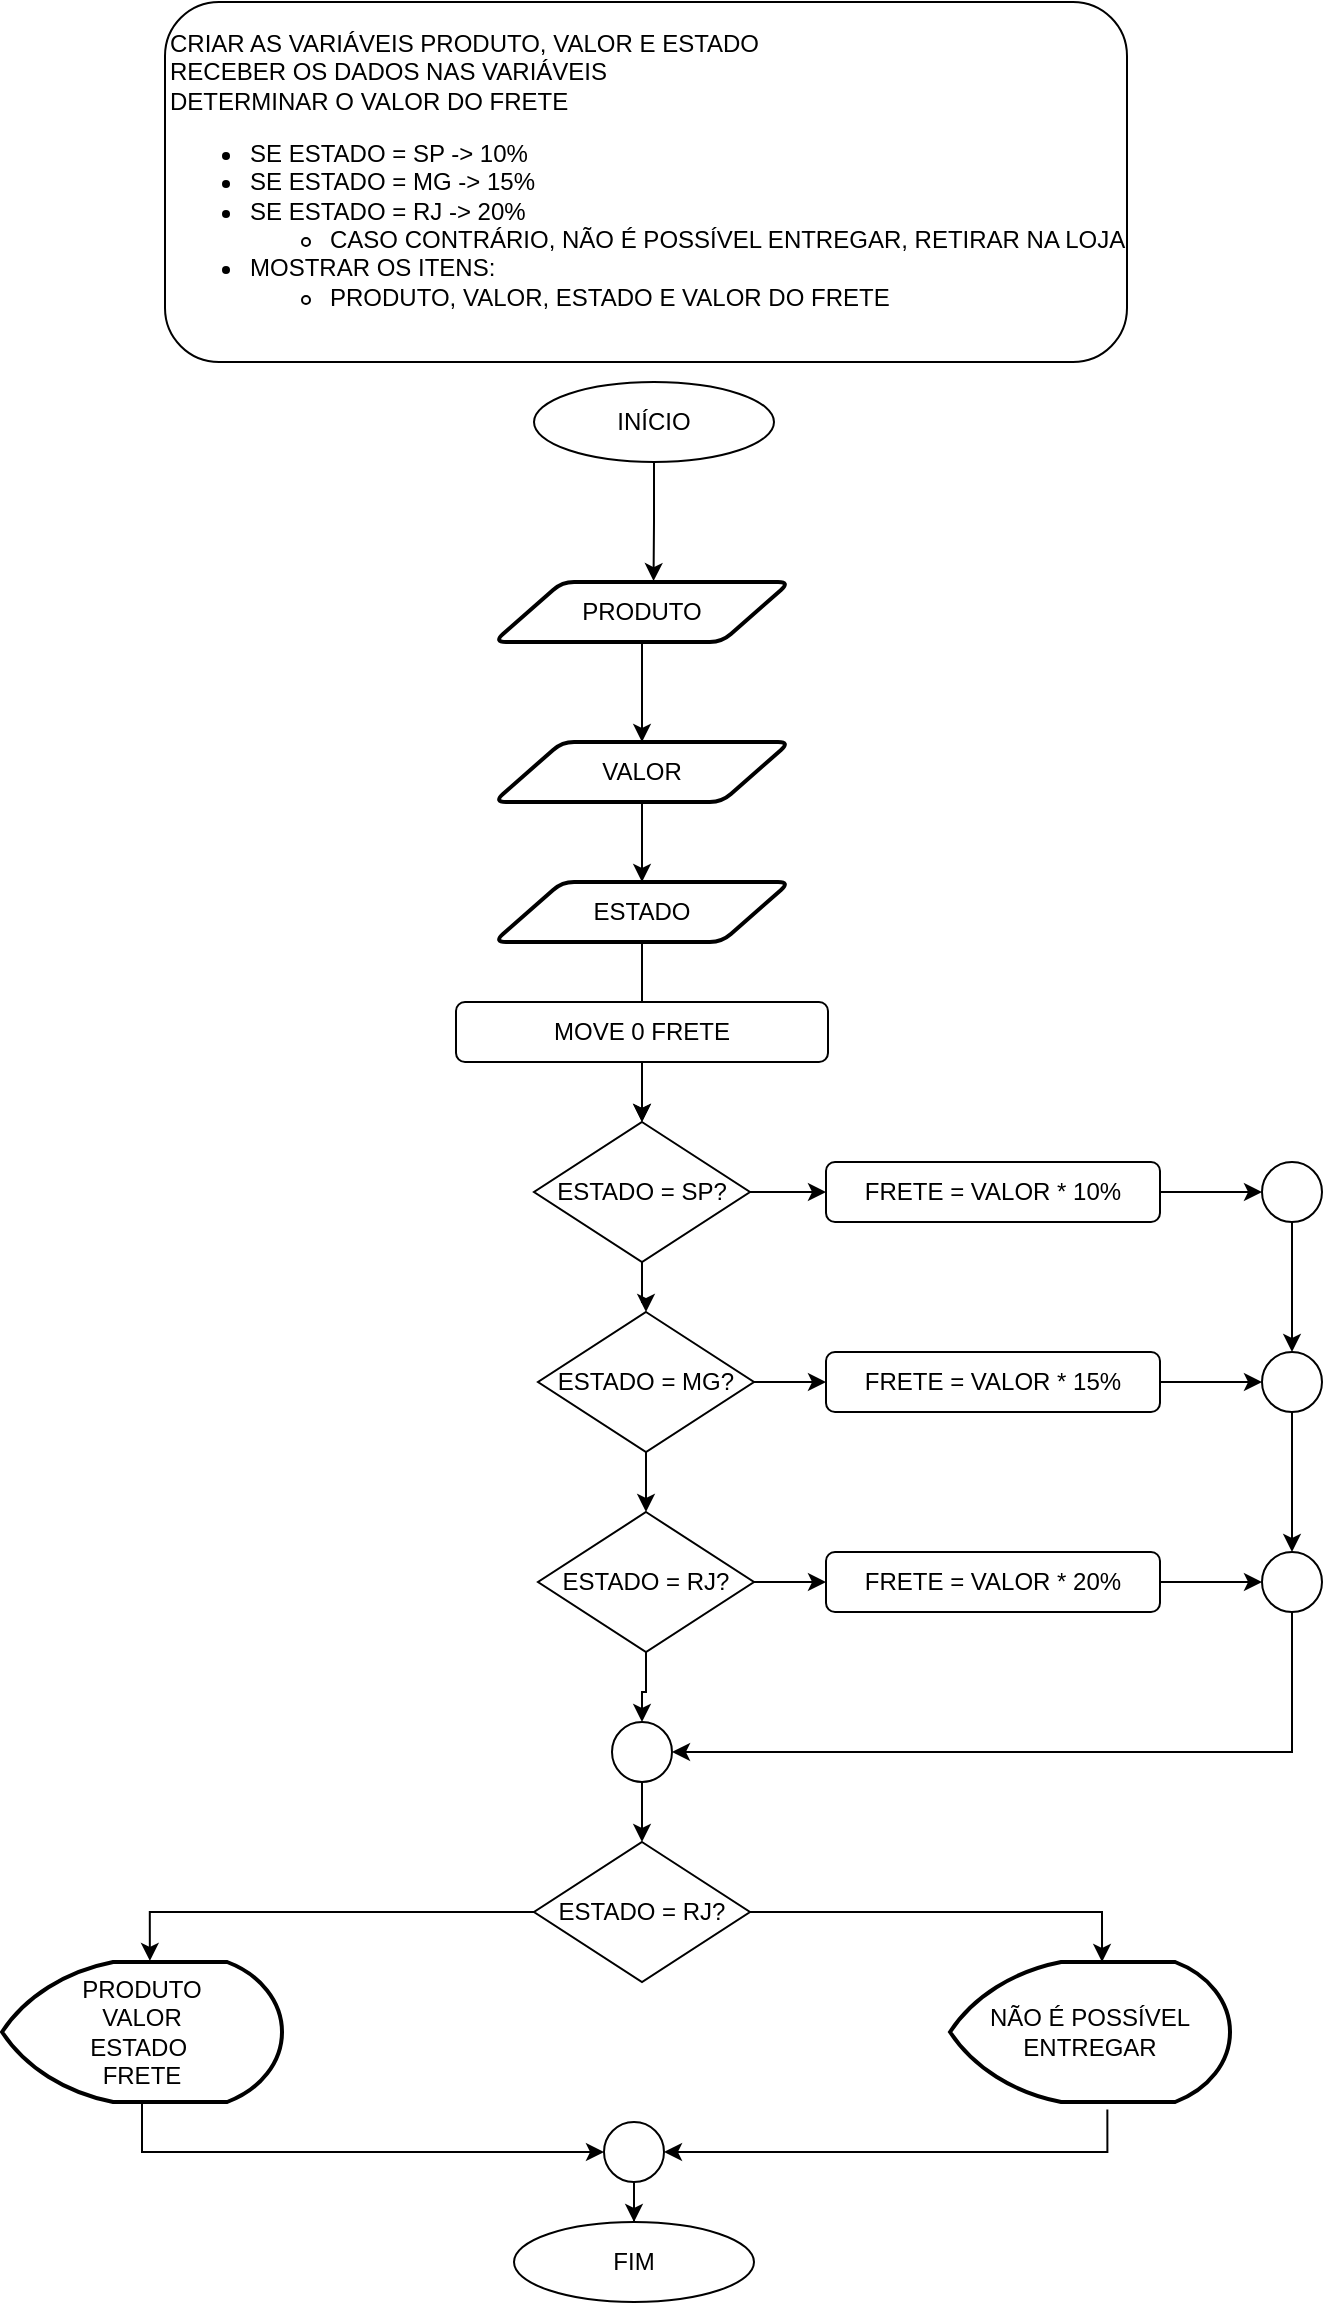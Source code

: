 <mxfile version="25.0.2">
  <diagram name="Página-1" id="ZO6OrSRdYTbqUF04YpJF">
    <mxGraphModel dx="1687" dy="984" grid="1" gridSize="10" guides="1" tooltips="1" connect="1" arrows="1" fold="1" page="1" pageScale="1" pageWidth="827" pageHeight="1169" math="0" shadow="0">
      <root>
        <mxCell id="0" />
        <mxCell id="1" parent="0" />
        <mxCell id="cl1IgAbXvulnULGIFVQT-33" value="" style="edgeStyle=orthogonalEdgeStyle;rounded=0;orthogonalLoop=1;jettySize=auto;html=1;entryX=0.539;entryY=-0.015;entryDx=0;entryDy=0;entryPerimeter=0;" edge="1" parent="1" source="rdkY3RSzwIZt0Yvgywsm-1" target="cl1IgAbXvulnULGIFVQT-1">
          <mxGeometry relative="1" as="geometry" />
        </mxCell>
        <mxCell id="rdkY3RSzwIZt0Yvgywsm-1" value="INÍCIO" style="ellipse;whiteSpace=wrap;html=1;" parent="1" vertex="1">
          <mxGeometry x="336" y="200" width="120" height="40" as="geometry" />
        </mxCell>
        <mxCell id="IKrL7wBLNmTFfv4xlvYs-5" value="&lt;span style=&quot;background-color: initial;&quot;&gt;CRIAR AS VARIÁVEIS PRODUTO, VALOR E ESTADO&lt;/span&gt;&lt;br&gt;&lt;span style=&quot;background-color: initial;&quot;&gt;RECEBER OS DADOS NAS VARIÁVEIS&lt;/span&gt;&lt;br&gt;&lt;span style=&quot;background-color: initial;&quot;&gt;DETERMINAR O VALOR DO FRETE&lt;/span&gt;&lt;br&gt;&lt;ul&gt;&lt;li&gt;SE ESTADO = SP -&amp;gt; 10%&lt;/li&gt;&lt;li&gt;SE ESTADO = MG -&amp;gt; 15%&lt;/li&gt;&lt;li&gt;SE ESTADO = RJ -&amp;gt; 20%&lt;/li&gt;&lt;ul&gt;&lt;li&gt;CASO CONTRÁRIO, NÃO É POSSÍVEL ENTREGAR, RETIRAR NA LOJA&lt;/li&gt;&lt;/ul&gt;&lt;li&gt;MOSTRAR OS ITENS:&lt;/li&gt;&lt;ul&gt;&lt;li&gt;PRODUTO, VALOR, ESTADO E VALOR DO FRETE&lt;/li&gt;&lt;/ul&gt;&lt;/ul&gt;" style="rounded=1;whiteSpace=wrap;html=1;align=left;" parent="1" vertex="1">
          <mxGeometry x="151.5" y="10" width="481" height="180" as="geometry" />
        </mxCell>
        <mxCell id="cl1IgAbXvulnULGIFVQT-41" value="" style="edgeStyle=orthogonalEdgeStyle;rounded=0;orthogonalLoop=1;jettySize=auto;html=1;" edge="1" parent="1" source="cl1IgAbXvulnULGIFVQT-1" target="cl1IgAbXvulnULGIFVQT-2">
          <mxGeometry relative="1" as="geometry" />
        </mxCell>
        <mxCell id="cl1IgAbXvulnULGIFVQT-1" value="PRODUTO" style="shape=parallelogram;html=1;strokeWidth=2;perimeter=parallelogramPerimeter;whiteSpace=wrap;rounded=1;arcSize=12;size=0.23;" vertex="1" parent="1">
          <mxGeometry x="316" y="300" width="148" height="30" as="geometry" />
        </mxCell>
        <mxCell id="cl1IgAbXvulnULGIFVQT-42" value="" style="edgeStyle=orthogonalEdgeStyle;rounded=0;orthogonalLoop=1;jettySize=auto;html=1;" edge="1" parent="1" source="cl1IgAbXvulnULGIFVQT-2" target="cl1IgAbXvulnULGIFVQT-3">
          <mxGeometry relative="1" as="geometry" />
        </mxCell>
        <mxCell id="cl1IgAbXvulnULGIFVQT-2" value="VALOR" style="shape=parallelogram;html=1;strokeWidth=2;perimeter=parallelogramPerimeter;whiteSpace=wrap;rounded=1;arcSize=12;size=0.23;" vertex="1" parent="1">
          <mxGeometry x="316" y="380" width="148" height="30" as="geometry" />
        </mxCell>
        <mxCell id="cl1IgAbXvulnULGIFVQT-43" value="" style="edgeStyle=orthogonalEdgeStyle;rounded=0;orthogonalLoop=1;jettySize=auto;html=1;" edge="1" parent="1" source="cl1IgAbXvulnULGIFVQT-3" target="cl1IgAbXvulnULGIFVQT-6">
          <mxGeometry relative="1" as="geometry" />
        </mxCell>
        <mxCell id="cl1IgAbXvulnULGIFVQT-3" value="ESTADO" style="shape=parallelogram;html=1;strokeWidth=2;perimeter=parallelogramPerimeter;whiteSpace=wrap;rounded=1;arcSize=12;size=0.23;" vertex="1" parent="1">
          <mxGeometry x="316" y="450" width="148" height="30" as="geometry" />
        </mxCell>
        <mxCell id="cl1IgAbXvulnULGIFVQT-17" value="" style="edgeStyle=orthogonalEdgeStyle;rounded=0;orthogonalLoop=1;jettySize=auto;html=1;" edge="1" parent="1" source="cl1IgAbXvulnULGIFVQT-5" target="cl1IgAbXvulnULGIFVQT-6">
          <mxGeometry relative="1" as="geometry" />
        </mxCell>
        <mxCell id="cl1IgAbXvulnULGIFVQT-5" value="MOVE 0 FRETE" style="rounded=1;whiteSpace=wrap;html=1;" vertex="1" parent="1">
          <mxGeometry x="297" y="510" width="186" height="30" as="geometry" />
        </mxCell>
        <mxCell id="cl1IgAbXvulnULGIFVQT-12" value="" style="edgeStyle=orthogonalEdgeStyle;rounded=0;orthogonalLoop=1;jettySize=auto;html=1;" edge="1" parent="1" source="cl1IgAbXvulnULGIFVQT-6" target="cl1IgAbXvulnULGIFVQT-9">
          <mxGeometry relative="1" as="geometry" />
        </mxCell>
        <mxCell id="cl1IgAbXvulnULGIFVQT-18" value="" style="edgeStyle=orthogonalEdgeStyle;rounded=0;orthogonalLoop=1;jettySize=auto;html=1;" edge="1" parent="1" source="cl1IgAbXvulnULGIFVQT-6" target="cl1IgAbXvulnULGIFVQT-7">
          <mxGeometry relative="1" as="geometry" />
        </mxCell>
        <mxCell id="cl1IgAbXvulnULGIFVQT-6" value="ESTADO = SP?" style="rhombus;whiteSpace=wrap;html=1;" vertex="1" parent="1">
          <mxGeometry x="336" y="570" width="108" height="70" as="geometry" />
        </mxCell>
        <mxCell id="cl1IgAbXvulnULGIFVQT-13" value="" style="edgeStyle=orthogonalEdgeStyle;rounded=0;orthogonalLoop=1;jettySize=auto;html=1;" edge="1" parent="1" source="cl1IgAbXvulnULGIFVQT-7" target="cl1IgAbXvulnULGIFVQT-10">
          <mxGeometry relative="1" as="geometry" />
        </mxCell>
        <mxCell id="cl1IgAbXvulnULGIFVQT-16" value="" style="edgeStyle=orthogonalEdgeStyle;rounded=0;orthogonalLoop=1;jettySize=auto;html=1;" edge="1" parent="1" source="cl1IgAbXvulnULGIFVQT-7" target="cl1IgAbXvulnULGIFVQT-8">
          <mxGeometry relative="1" as="geometry" />
        </mxCell>
        <mxCell id="cl1IgAbXvulnULGIFVQT-7" value="ESTADO = MG?" style="rhombus;whiteSpace=wrap;html=1;" vertex="1" parent="1">
          <mxGeometry x="338" y="665" width="108" height="70" as="geometry" />
        </mxCell>
        <mxCell id="cl1IgAbXvulnULGIFVQT-14" value="" style="edgeStyle=orthogonalEdgeStyle;rounded=0;orthogonalLoop=1;jettySize=auto;html=1;" edge="1" parent="1" source="cl1IgAbXvulnULGIFVQT-8" target="cl1IgAbXvulnULGIFVQT-11">
          <mxGeometry relative="1" as="geometry" />
        </mxCell>
        <mxCell id="cl1IgAbXvulnULGIFVQT-28" value="" style="edgeStyle=orthogonalEdgeStyle;rounded=0;orthogonalLoop=1;jettySize=auto;html=1;" edge="1" parent="1" source="cl1IgAbXvulnULGIFVQT-8" target="cl1IgAbXvulnULGIFVQT-27">
          <mxGeometry relative="1" as="geometry" />
        </mxCell>
        <mxCell id="cl1IgAbXvulnULGIFVQT-8" value="ESTADO = RJ?" style="rhombus;whiteSpace=wrap;html=1;" vertex="1" parent="1">
          <mxGeometry x="338" y="765" width="108" height="70" as="geometry" />
        </mxCell>
        <mxCell id="cl1IgAbXvulnULGIFVQT-22" value="" style="edgeStyle=orthogonalEdgeStyle;rounded=0;orthogonalLoop=1;jettySize=auto;html=1;" edge="1" parent="1" source="cl1IgAbXvulnULGIFVQT-9" target="cl1IgAbXvulnULGIFVQT-19">
          <mxGeometry relative="1" as="geometry" />
        </mxCell>
        <mxCell id="cl1IgAbXvulnULGIFVQT-9" value="FRETE = VALOR * 10%" style="rounded=1;whiteSpace=wrap;html=1;" vertex="1" parent="1">
          <mxGeometry x="482" y="590" width="167" height="30" as="geometry" />
        </mxCell>
        <mxCell id="cl1IgAbXvulnULGIFVQT-25" value="" style="edgeStyle=orthogonalEdgeStyle;rounded=0;orthogonalLoop=1;jettySize=auto;html=1;" edge="1" parent="1" source="cl1IgAbXvulnULGIFVQT-10" target="cl1IgAbXvulnULGIFVQT-20">
          <mxGeometry relative="1" as="geometry" />
        </mxCell>
        <mxCell id="cl1IgAbXvulnULGIFVQT-10" value="FRETE = VALOR * 15%" style="rounded=1;whiteSpace=wrap;html=1;" vertex="1" parent="1">
          <mxGeometry x="482" y="685" width="167" height="30" as="geometry" />
        </mxCell>
        <mxCell id="cl1IgAbXvulnULGIFVQT-26" value="" style="edgeStyle=orthogonalEdgeStyle;rounded=0;orthogonalLoop=1;jettySize=auto;html=1;" edge="1" parent="1" source="cl1IgAbXvulnULGIFVQT-11" target="cl1IgAbXvulnULGIFVQT-21">
          <mxGeometry relative="1" as="geometry" />
        </mxCell>
        <mxCell id="cl1IgAbXvulnULGIFVQT-11" value="FRETE = VALOR * 20%" style="rounded=1;whiteSpace=wrap;html=1;" vertex="1" parent="1">
          <mxGeometry x="482" y="785" width="167" height="30" as="geometry" />
        </mxCell>
        <mxCell id="cl1IgAbXvulnULGIFVQT-23" value="" style="edgeStyle=orthogonalEdgeStyle;rounded=0;orthogonalLoop=1;jettySize=auto;html=1;" edge="1" parent="1" source="cl1IgAbXvulnULGIFVQT-19" target="cl1IgAbXvulnULGIFVQT-20">
          <mxGeometry relative="1" as="geometry" />
        </mxCell>
        <mxCell id="cl1IgAbXvulnULGIFVQT-19" value="" style="ellipse;whiteSpace=wrap;html=1;aspect=fixed;" vertex="1" parent="1">
          <mxGeometry x="700" y="590" width="30" height="30" as="geometry" />
        </mxCell>
        <mxCell id="cl1IgAbXvulnULGIFVQT-24" value="" style="edgeStyle=orthogonalEdgeStyle;rounded=0;orthogonalLoop=1;jettySize=auto;html=1;" edge="1" parent="1" source="cl1IgAbXvulnULGIFVQT-20" target="cl1IgAbXvulnULGIFVQT-21">
          <mxGeometry relative="1" as="geometry" />
        </mxCell>
        <mxCell id="cl1IgAbXvulnULGIFVQT-20" value="" style="ellipse;whiteSpace=wrap;html=1;aspect=fixed;" vertex="1" parent="1">
          <mxGeometry x="700" y="685" width="30" height="30" as="geometry" />
        </mxCell>
        <mxCell id="cl1IgAbXvulnULGIFVQT-45" value="" style="edgeStyle=orthogonalEdgeStyle;rounded=0;orthogonalLoop=1;jettySize=auto;html=1;entryX=1;entryY=0.5;entryDx=0;entryDy=0;" edge="1" parent="1" source="cl1IgAbXvulnULGIFVQT-21" target="cl1IgAbXvulnULGIFVQT-27">
          <mxGeometry relative="1" as="geometry">
            <mxPoint x="715" y="895" as="targetPoint" />
            <Array as="points">
              <mxPoint x="715" y="885" />
            </Array>
          </mxGeometry>
        </mxCell>
        <mxCell id="cl1IgAbXvulnULGIFVQT-21" value="" style="ellipse;whiteSpace=wrap;html=1;aspect=fixed;" vertex="1" parent="1">
          <mxGeometry x="700" y="785" width="30" height="30" as="geometry" />
        </mxCell>
        <mxCell id="cl1IgAbXvulnULGIFVQT-46" value="" style="edgeStyle=orthogonalEdgeStyle;rounded=0;orthogonalLoop=1;jettySize=auto;html=1;" edge="1" parent="1" source="cl1IgAbXvulnULGIFVQT-27" target="cl1IgAbXvulnULGIFVQT-35">
          <mxGeometry relative="1" as="geometry" />
        </mxCell>
        <mxCell id="cl1IgAbXvulnULGIFVQT-27" value="" style="ellipse;whiteSpace=wrap;html=1;aspect=fixed;" vertex="1" parent="1">
          <mxGeometry x="375" y="870" width="30" height="30" as="geometry" />
        </mxCell>
        <mxCell id="cl1IgAbXvulnULGIFVQT-54" value="" style="edgeStyle=orthogonalEdgeStyle;rounded=0;orthogonalLoop=1;jettySize=auto;html=1;entryX=1;entryY=0.5;entryDx=0;entryDy=0;exitX=0.562;exitY=1.053;exitDx=0;exitDy=0;exitPerimeter=0;" edge="1" parent="1" source="cl1IgAbXvulnULGIFVQT-34" target="cl1IgAbXvulnULGIFVQT-50">
          <mxGeometry relative="1" as="geometry">
            <mxPoint x="614" y="1140" as="targetPoint" />
            <Array as="points">
              <mxPoint x="623" y="1085" />
            </Array>
          </mxGeometry>
        </mxCell>
        <mxCell id="cl1IgAbXvulnULGIFVQT-34" value="NÃO É POSSÍVEL ENTREGAR" style="strokeWidth=2;html=1;shape=mxgraph.flowchart.display;whiteSpace=wrap;" vertex="1" parent="1">
          <mxGeometry x="544" y="990" width="140" height="70" as="geometry" />
        </mxCell>
        <mxCell id="cl1IgAbXvulnULGIFVQT-47" value="" style="edgeStyle=orthogonalEdgeStyle;rounded=0;orthogonalLoop=1;jettySize=auto;html=1;entryX=0.543;entryY=0;entryDx=0;entryDy=0;entryPerimeter=0;" edge="1" parent="1" source="cl1IgAbXvulnULGIFVQT-35" target="cl1IgAbXvulnULGIFVQT-34">
          <mxGeometry relative="1" as="geometry" />
        </mxCell>
        <mxCell id="cl1IgAbXvulnULGIFVQT-49" value="" style="edgeStyle=orthogonalEdgeStyle;rounded=0;orthogonalLoop=1;jettySize=auto;html=1;entryX=0.528;entryY=-0.008;entryDx=0;entryDy=0;entryPerimeter=0;" edge="1" parent="1" source="cl1IgAbXvulnULGIFVQT-35" target="cl1IgAbXvulnULGIFVQT-36">
          <mxGeometry relative="1" as="geometry">
            <mxPoint x="256" y="965" as="targetPoint" />
          </mxGeometry>
        </mxCell>
        <mxCell id="cl1IgAbXvulnULGIFVQT-35" value="ESTADO = RJ?" style="rhombus;whiteSpace=wrap;html=1;" vertex="1" parent="1">
          <mxGeometry x="336" y="930" width="108" height="70" as="geometry" />
        </mxCell>
        <mxCell id="cl1IgAbXvulnULGIFVQT-52" value="" style="edgeStyle=orthogonalEdgeStyle;rounded=0;orthogonalLoop=1;jettySize=auto;html=1;entryX=0;entryY=0.5;entryDx=0;entryDy=0;exitX=0.5;exitY=1;exitDx=0;exitDy=0;exitPerimeter=0;" edge="1" parent="1" source="cl1IgAbXvulnULGIFVQT-36" target="cl1IgAbXvulnULGIFVQT-50">
          <mxGeometry relative="1" as="geometry">
            <mxPoint x="140" y="1155" as="targetPoint" />
          </mxGeometry>
        </mxCell>
        <mxCell id="cl1IgAbXvulnULGIFVQT-36" value="PRODUTO&lt;div&gt;VALOR&lt;/div&gt;&lt;div&gt;ESTADO&amp;nbsp;&lt;/div&gt;&lt;div&gt;FRETE&lt;/div&gt;" style="strokeWidth=2;html=1;shape=mxgraph.flowchart.display;whiteSpace=wrap;" vertex="1" parent="1">
          <mxGeometry x="70" y="990" width="140" height="70" as="geometry" />
        </mxCell>
        <mxCell id="cl1IgAbXvulnULGIFVQT-37" value="FIM" style="ellipse;whiteSpace=wrap;html=1;" vertex="1" parent="1">
          <mxGeometry x="326" y="1120" width="120" height="40" as="geometry" />
        </mxCell>
        <mxCell id="cl1IgAbXvulnULGIFVQT-55" value="" style="edgeStyle=orthogonalEdgeStyle;rounded=0;orthogonalLoop=1;jettySize=auto;html=1;" edge="1" parent="1" source="cl1IgAbXvulnULGIFVQT-50" target="cl1IgAbXvulnULGIFVQT-37">
          <mxGeometry relative="1" as="geometry" />
        </mxCell>
        <mxCell id="cl1IgAbXvulnULGIFVQT-50" value="" style="ellipse;whiteSpace=wrap;html=1;aspect=fixed;" vertex="1" parent="1">
          <mxGeometry x="371" y="1070" width="30" height="30" as="geometry" />
        </mxCell>
      </root>
    </mxGraphModel>
  </diagram>
</mxfile>
